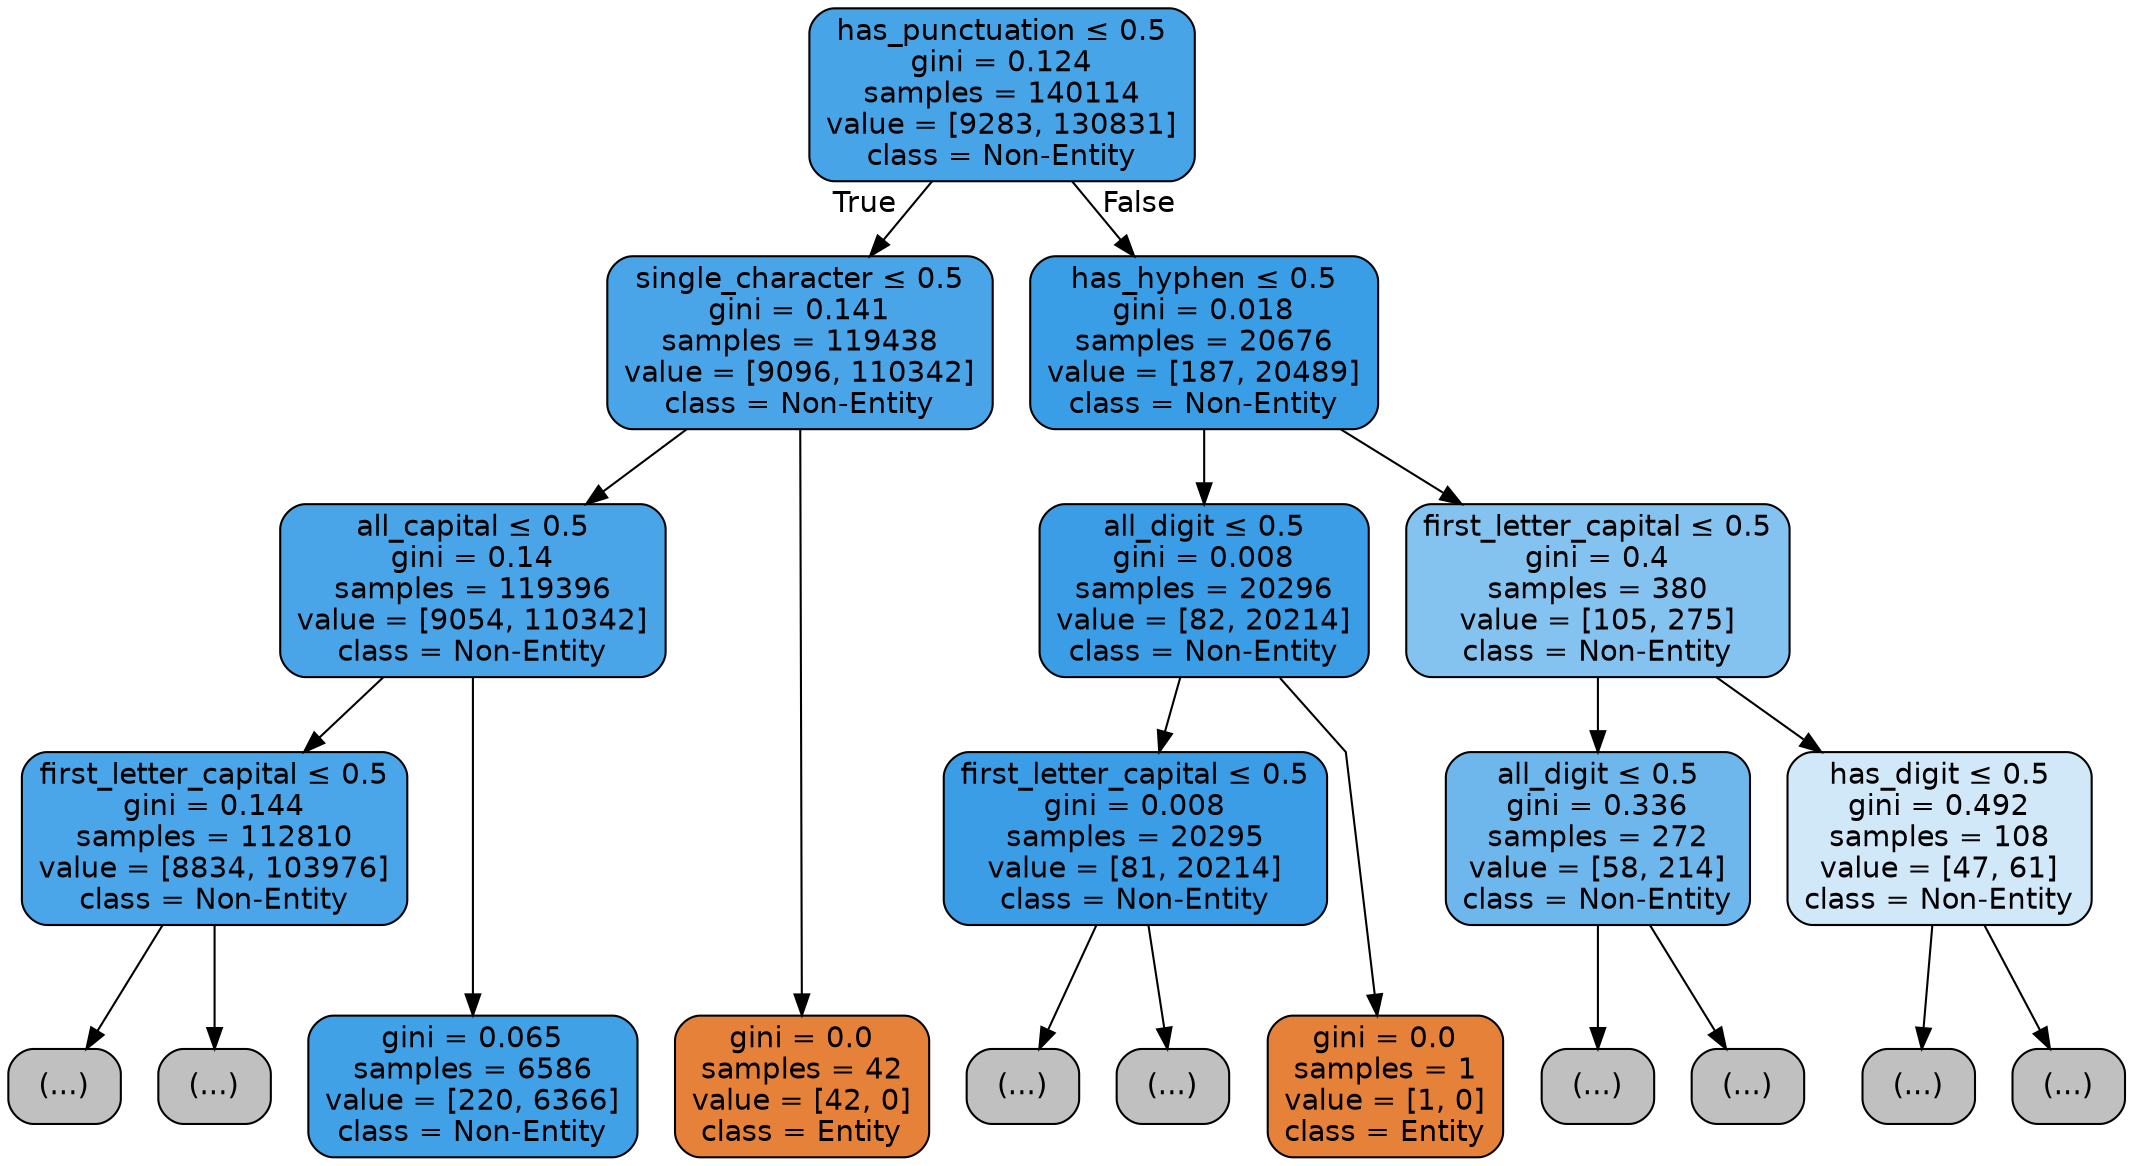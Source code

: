 digraph Tree {
node [shape=box, style="filled, rounded", color="black", fontname=helvetica] ;
graph [ranksep=equally, splines=polyline] ;
edge [fontname=helvetica] ;
0 [label=<has_punctuation &le; 0.5<br/>gini = 0.124<br/>samples = 140114<br/>value = [9283, 130831]<br/>class = Non-Entity>, fillcolor="#399de5ed"] ;
1 [label=<single_character &le; 0.5<br/>gini = 0.141<br/>samples = 119438<br/>value = [9096, 110342]<br/>class = Non-Entity>, fillcolor="#399de5ea"] ;
0 -> 1 [labeldistance=2.5, labelangle=45, headlabel="True"] ;
2 [label=<all_capital &le; 0.5<br/>gini = 0.14<br/>samples = 119396<br/>value = [9054, 110342]<br/>class = Non-Entity>, fillcolor="#399de5ea"] ;
1 -> 2 ;
3 [label=<first_letter_capital &le; 0.5<br/>gini = 0.144<br/>samples = 112810<br/>value = [8834, 103976]<br/>class = Non-Entity>, fillcolor="#399de5e9"] ;
2 -> 3 ;
4 [label="(...)", fillcolor="#C0C0C0"] ;
3 -> 4 ;
9 [label="(...)", fillcolor="#C0C0C0"] ;
3 -> 9 ;
12 [label=<gini = 0.065<br/>samples = 6586<br/>value = [220, 6366]<br/>class = Non-Entity>, fillcolor="#399de5f6"] ;
2 -> 12 ;
13 [label=<gini = 0.0<br/>samples = 42<br/>value = [42, 0]<br/>class = Entity>, fillcolor="#e58139ff"] ;
1 -> 13 ;
14 [label=<has_hyphen &le; 0.5<br/>gini = 0.018<br/>samples = 20676<br/>value = [187, 20489]<br/>class = Non-Entity>, fillcolor="#399de5fd"] ;
0 -> 14 [labeldistance=2.5, labelangle=-45, headlabel="False"] ;
15 [label=<all_digit &le; 0.5<br/>gini = 0.008<br/>samples = 20296<br/>value = [82, 20214]<br/>class = Non-Entity>, fillcolor="#399de5fe"] ;
14 -> 15 ;
16 [label=<first_letter_capital &le; 0.5<br/>gini = 0.008<br/>samples = 20295<br/>value = [81, 20214]<br/>class = Non-Entity>, fillcolor="#399de5fe"] ;
15 -> 16 ;
17 [label="(...)", fillcolor="#C0C0C0"] ;
16 -> 17 ;
20 [label="(...)", fillcolor="#C0C0C0"] ;
16 -> 20 ;
25 [label=<gini = 0.0<br/>samples = 1<br/>value = [1, 0]<br/>class = Entity>, fillcolor="#e58139ff"] ;
15 -> 25 ;
26 [label=<first_letter_capital &le; 0.5<br/>gini = 0.4<br/>samples = 380<br/>value = [105, 275]<br/>class = Non-Entity>, fillcolor="#399de59e"] ;
14 -> 26 ;
27 [label=<all_digit &le; 0.5<br/>gini = 0.336<br/>samples = 272<br/>value = [58, 214]<br/>class = Non-Entity>, fillcolor="#399de5ba"] ;
26 -> 27 ;
28 [label="(...)", fillcolor="#C0C0C0"] ;
27 -> 28 ;
33 [label="(...)", fillcolor="#C0C0C0"] ;
27 -> 33 ;
34 [label=<has_digit &le; 0.5<br/>gini = 0.492<br/>samples = 108<br/>value = [47, 61]<br/>class = Non-Entity>, fillcolor="#399de53b"] ;
26 -> 34 ;
35 [label="(...)", fillcolor="#C0C0C0"] ;
34 -> 35 ;
38 [label="(...)", fillcolor="#C0C0C0"] ;
34 -> 38 ;
{rank=same ; 0} ;
{rank=same ; 1; 14} ;
{rank=same ; 2; 15; 26} ;
{rank=same ; 3; 16; 27; 34} ;
{rank=same ; 4; 9; 12; 13; 17; 20; 25; 28; 33; 35; 38} ;
}